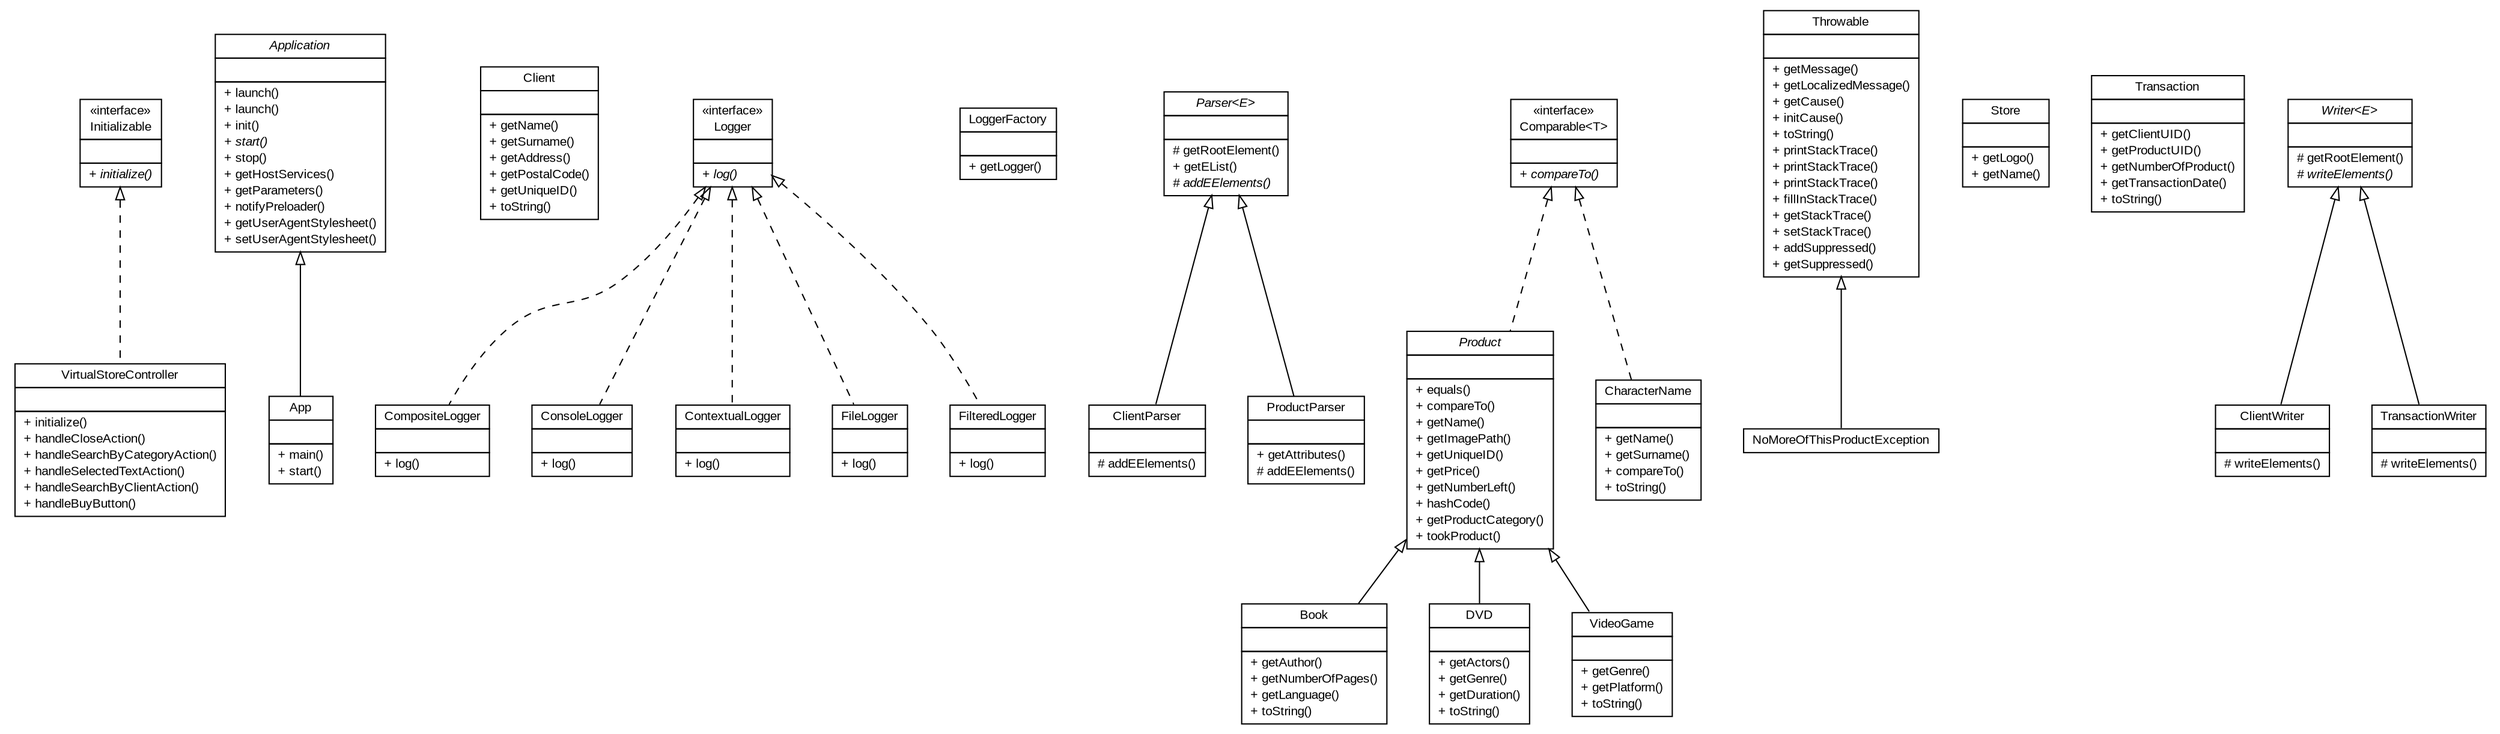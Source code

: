 #!/usr/local/bin/dot
#
# Class diagram 
# Generated by UMLGraph version R5_7_2-32-g40b5a6 (http://www.spinellis.gr/umlgraph/)
#

digraph G {
	edge [fontname="arial",fontsize=10,labelfontname="arial",labelfontsize=10];
	node [fontname="arial",fontsize=10,shape=plaintext];
	nodesep=0.25;
	ranksep=0.5;
	// store.business.gui.controller.VirtualStoreController
	c0 [label=<<table title="store.business.gui.controller.VirtualStoreController" border="0" cellborder="1" cellspacing="0" cellpadding="2" port="p">
		<tr><td><table border="0" cellspacing="0" cellpadding="1">
<tr><td align="center" balign="center"> VirtualStoreController </td></tr>
		</table></td></tr>
		<tr><td><table border="0" cellspacing="0" cellpadding="1">
<tr><td align="left" balign="left">  </td></tr>
		</table></td></tr>
		<tr><td><table border="0" cellspacing="0" cellpadding="1">
<tr><td align="left" balign="left"> + initialize() </td></tr>
<tr><td align="left" balign="left"> + handleCloseAction() </td></tr>
<tr><td align="left" balign="left"> + handleSearchByCategoryAction() </td></tr>
<tr><td align="left" balign="left"> + handleSelectedTextAction() </td></tr>
<tr><td align="left" balign="left"> + handleSearchByClientAction() </td></tr>
<tr><td align="left" balign="left"> + handleBuyButton() </td></tr>
		</table></td></tr>
		</table>>, URL="null", fontname="arial", fontcolor="black", fontsize=10.0];
	// store.business.gui.view.VirtualStoreView
	c1 [label=<<table title="store.business.gui.view.VirtualStoreView" border="0" cellborder="1" cellspacing="0" cellpadding="2" port="p">
		<tr><td><table border="0" cellspacing="0" cellpadding="1">
<tr><td align="center" balign="center"> App </td></tr>
		</table></td></tr>
		<tr><td><table border="0" cellspacing="0" cellpadding="1">
<tr><td align="left" balign="left">  </td></tr>
		</table></td></tr>
		<tr><td><table border="0" cellspacing="0" cellpadding="1">
<tr><td align="left" balign="left"> + main() </td></tr>
<tr><td align="left" balign="left"> + start() </td></tr>
		</table></td></tr>
		</table>>, URL="null", fontname="arial", fontcolor="black", fontsize=10.0];
	// store.business.util.client.Client
	c2 [label=<<table title="store.business.util.client.Client" border="0" cellborder="1" cellspacing="0" cellpadding="2" port="p">
		<tr><td><table border="0" cellspacing="0" cellpadding="1">
<tr><td align="center" balign="center"> Client </td></tr>
		</table></td></tr>
		<tr><td><table border="0" cellspacing="0" cellpadding="1">
<tr><td align="left" balign="left">  </td></tr>
		</table></td></tr>
		<tr><td><table border="0" cellspacing="0" cellpadding="1">
<tr><td align="left" balign="left"> + getName() </td></tr>
<tr><td align="left" balign="left"> + getSurname() </td></tr>
<tr><td align="left" balign="left"> + getAddress() </td></tr>
<tr><td align="left" balign="left"> + getPostalCode() </td></tr>
<tr><td align="left" balign="left"> + getUniqueID() </td></tr>
<tr><td align="left" balign="left"> + toString() </td></tr>
		</table></td></tr>
		</table>>, URL="null", fontname="arial", fontcolor="black", fontsize=10.0];
	// store.business.util.logger.CompositeLogger
	c3 [label=<<table title="store.business.util.logger.CompositeLogger" border="0" cellborder="1" cellspacing="0" cellpadding="2" port="p">
		<tr><td><table border="0" cellspacing="0" cellpadding="1">
<tr><td align="center" balign="center"> CompositeLogger </td></tr>
		</table></td></tr>
		<tr><td><table border="0" cellspacing="0" cellpadding="1">
<tr><td align="left" balign="left">  </td></tr>
		</table></td></tr>
		<tr><td><table border="0" cellspacing="0" cellpadding="1">
<tr><td align="left" balign="left"> + log() </td></tr>
		</table></td></tr>
		</table>>, URL="null", fontname="arial", fontcolor="black", fontsize=10.0];
	// store.business.util.logger.ConsoleLogger
	c4 [label=<<table title="store.business.util.logger.ConsoleLogger" border="0" cellborder="1" cellspacing="0" cellpadding="2" port="p">
		<tr><td><table border="0" cellspacing="0" cellpadding="1">
<tr><td align="center" balign="center"> ConsoleLogger </td></tr>
		</table></td></tr>
		<tr><td><table border="0" cellspacing="0" cellpadding="1">
<tr><td align="left" balign="left">  </td></tr>
		</table></td></tr>
		<tr><td><table border="0" cellspacing="0" cellpadding="1">
<tr><td align="left" balign="left"> + log() </td></tr>
		</table></td></tr>
		</table>>, URL="null", fontname="arial", fontcolor="black", fontsize=10.0];
	// store.business.util.logger.ContextualLogger
	c5 [label=<<table title="store.business.util.logger.ContextualLogger" border="0" cellborder="1" cellspacing="0" cellpadding="2" port="p">
		<tr><td><table border="0" cellspacing="0" cellpadding="1">
<tr><td align="center" balign="center"> ContextualLogger </td></tr>
		</table></td></tr>
		<tr><td><table border="0" cellspacing="0" cellpadding="1">
<tr><td align="left" balign="left">  </td></tr>
		</table></td></tr>
		<tr><td><table border="0" cellspacing="0" cellpadding="1">
<tr><td align="left" balign="left"> + log() </td></tr>
		</table></td></tr>
		</table>>, URL="null", fontname="arial", fontcolor="black", fontsize=10.0];
	// store.business.util.logger.FileLogger
	c6 [label=<<table title="store.business.util.logger.FileLogger" border="0" cellborder="1" cellspacing="0" cellpadding="2" port="p">
		<tr><td><table border="0" cellspacing="0" cellpadding="1">
<tr><td align="center" balign="center"> FileLogger </td></tr>
		</table></td></tr>
		<tr><td><table border="0" cellspacing="0" cellpadding="1">
<tr><td align="left" balign="left">  </td></tr>
		</table></td></tr>
		<tr><td><table border="0" cellspacing="0" cellpadding="1">
<tr><td align="left" balign="left"> + log() </td></tr>
		</table></td></tr>
		</table>>, URL="null", fontname="arial", fontcolor="black", fontsize=10.0];
	// store.business.util.logger.FilteredLogger
	c7 [label=<<table title="store.business.util.logger.FilteredLogger" border="0" cellborder="1" cellspacing="0" cellpadding="2" port="p">
		<tr><td><table border="0" cellspacing="0" cellpadding="1">
<tr><td align="center" balign="center"> FilteredLogger </td></tr>
		</table></td></tr>
		<tr><td><table border="0" cellspacing="0" cellpadding="1">
<tr><td align="left" balign="left">  </td></tr>
		</table></td></tr>
		<tr><td><table border="0" cellspacing="0" cellpadding="1">
<tr><td align="left" balign="left"> + log() </td></tr>
		</table></td></tr>
		</table>>, URL="null", fontname="arial", fontcolor="black", fontsize=10.0];
	// store.business.util.logger.Logger
	c8 [label=<<table title="store.business.util.logger.Logger" border="0" cellborder="1" cellspacing="0" cellpadding="2" port="p">
		<tr><td><table border="0" cellspacing="0" cellpadding="1">
<tr><td align="center" balign="center"> &#171;interface&#187; </td></tr>
<tr><td align="center" balign="center"> Logger </td></tr>
		</table></td></tr>
		<tr><td><table border="0" cellspacing="0" cellpadding="1">
<tr><td align="left" balign="left">  </td></tr>
		</table></td></tr>
		<tr><td><table border="0" cellspacing="0" cellpadding="1">
<tr><td align="left" balign="left"><font face="arial italic" point-size="10.0"> + log() </font></td></tr>
		</table></td></tr>
		</table>>, URL="null", fontname="arial", fontcolor="black", fontsize=10.0];
	// store.business.util.logger.LoggerFactory
	c9 [label=<<table title="store.business.util.logger.LoggerFactory" border="0" cellborder="1" cellspacing="0" cellpadding="2" port="p">
		<tr><td><table border="0" cellspacing="0" cellpadding="1">
<tr><td align="center" balign="center"> LoggerFactory </td></tr>
		</table></td></tr>
		<tr><td><table border="0" cellspacing="0" cellpadding="1">
<tr><td align="left" balign="left">  </td></tr>
		</table></td></tr>
		<tr><td><table border="0" cellspacing="0" cellpadding="1">
<tr><td align="left" balign="left"> + getLogger() </td></tr>
		</table></td></tr>
		</table>>, URL="null", fontname="arial", fontcolor="black", fontsize=10.0];
	// store.business.util.parser.ClientParser
	c12 [label=<<table title="store.business.util.parser.ClientParser" border="0" cellborder="1" cellspacing="0" cellpadding="2" port="p">
		<tr><td><table border="0" cellspacing="0" cellpadding="1">
<tr><td align="center" balign="center"> ClientParser </td></tr>
		</table></td></tr>
		<tr><td><table border="0" cellspacing="0" cellpadding="1">
<tr><td align="left" balign="left">  </td></tr>
		</table></td></tr>
		<tr><td><table border="0" cellspacing="0" cellpadding="1">
<tr><td align="left" balign="left"> # addEElements() </td></tr>
		</table></td></tr>
		</table>>, URL="null", fontname="arial", fontcolor="black", fontsize=10.0];
	// store.business.util.parser.Parser<E>
	c13 [label=<<table title="store.business.util.parser.Parser" border="0" cellborder="1" cellspacing="0" cellpadding="2" port="p">
		<tr><td><table border="0" cellspacing="0" cellpadding="1">
<tr><td align="center" balign="center"><font face="arial italic"> Parser&lt;E&gt; </font></td></tr>
		</table></td></tr>
		<tr><td><table border="0" cellspacing="0" cellpadding="1">
<tr><td align="left" balign="left">  </td></tr>
		</table></td></tr>
		<tr><td><table border="0" cellspacing="0" cellpadding="1">
<tr><td align="left" balign="left"> # getRootElement() </td></tr>
<tr><td align="left" balign="left"> + getEList() </td></tr>
<tr><td align="left" balign="left"><font face="arial italic" point-size="10.0"> # addEElements() </font></td></tr>
		</table></td></tr>
		</table>>, URL="null", fontname="arial", fontcolor="black", fontsize=10.0];
	// store.business.util.parser.ProductParser
	c14 [label=<<table title="store.business.util.parser.ProductParser" border="0" cellborder="1" cellspacing="0" cellpadding="2" port="p">
		<tr><td><table border="0" cellspacing="0" cellpadding="1">
<tr><td align="center" balign="center"> ProductParser </td></tr>
		</table></td></tr>
		<tr><td><table border="0" cellspacing="0" cellpadding="1">
<tr><td align="left" balign="left">  </td></tr>
		</table></td></tr>
		<tr><td><table border="0" cellspacing="0" cellpadding="1">
<tr><td align="left" balign="left"> + getAttributes() </td></tr>
<tr><td align="left" balign="left"> # addEElements() </td></tr>
		</table></td></tr>
		</table>>, URL="null", fontname="arial", fontcolor="black", fontsize=10.0];
	// store.business.util.product.Book
	c15 [label=<<table title="store.business.util.product.Book" border="0" cellborder="1" cellspacing="0" cellpadding="2" port="p">
		<tr><td><table border="0" cellspacing="0" cellpadding="1">
<tr><td align="center" balign="center"> Book </td></tr>
		</table></td></tr>
		<tr><td><table border="0" cellspacing="0" cellpadding="1">
<tr><td align="left" balign="left">  </td></tr>
		</table></td></tr>
		<tr><td><table border="0" cellspacing="0" cellpadding="1">
<tr><td align="left" balign="left"> + getAuthor() </td></tr>
<tr><td align="left" balign="left"> + getNumberOfPages() </td></tr>
<tr><td align="left" balign="left"> + getLanguage() </td></tr>
<tr><td align="left" balign="left"> + toString() </td></tr>
		</table></td></tr>
		</table>>, URL="null", fontname="arial", fontcolor="black", fontsize=10.0];
	// store.business.util.product.DVD
	c17 [label=<<table title="store.business.util.product.DVD" border="0" cellborder="1" cellspacing="0" cellpadding="2" port="p">
		<tr><td><table border="0" cellspacing="0" cellpadding="1">
<tr><td align="center" balign="center"> DVD </td></tr>
		</table></td></tr>
		<tr><td><table border="0" cellspacing="0" cellpadding="1">
<tr><td align="left" balign="left">  </td></tr>
		</table></td></tr>
		<tr><td><table border="0" cellspacing="0" cellpadding="1">
<tr><td align="left" balign="left"> + getActors() </td></tr>
<tr><td align="left" balign="left"> + getGenre() </td></tr>
<tr><td align="left" balign="left"> + getDuration() </td></tr>
<tr><td align="left" balign="left"> + toString() </td></tr>
		</table></td></tr>
		</table>>, URL="null", fontname="arial", fontcolor="black", fontsize=10.0];
	// store.business.util.product.Product
	c19 [label=<<table title="store.business.util.product.Product" border="0" cellborder="1" cellspacing="0" cellpadding="2" port="p">
		<tr><td><table border="0" cellspacing="0" cellpadding="1">
<tr><td align="center" balign="center"><font face="arial italic"> Product </font></td></tr>
		</table></td></tr>
		<tr><td><table border="0" cellspacing="0" cellpadding="1">
<tr><td align="left" balign="left">  </td></tr>
		</table></td></tr>
		<tr><td><table border="0" cellspacing="0" cellpadding="1">
<tr><td align="left" balign="left"> + equals() </td></tr>
<tr><td align="left" balign="left"> + compareTo() </td></tr>
<tr><td align="left" balign="left"> + getName() </td></tr>
<tr><td align="left" balign="left"> + getImagePath() </td></tr>
<tr><td align="left" balign="left"> + getUniqueID() </td></tr>
<tr><td align="left" balign="left"> + getPrice() </td></tr>
<tr><td align="left" balign="left"> + getNumberLeft() </td></tr>
<tr><td align="left" balign="left"> + hashCode() </td></tr>
<tr><td align="left" balign="left"> + getProductCategory() </td></tr>
<tr><td align="left" balign="left"> + tookProduct() </td></tr>
		</table></td></tr>
		</table>>, URL="null", fontname="arial", fontcolor="black", fontsize=10.0];
	// store.business.util.product.VideoGame
	c21 [label=<<table title="store.business.util.product.VideoGame" border="0" cellborder="1" cellspacing="0" cellpadding="2" port="p">
		<tr><td><table border="0" cellspacing="0" cellpadding="1">
<tr><td align="center" balign="center"> VideoGame </td></tr>
		</table></td></tr>
		<tr><td><table border="0" cellspacing="0" cellpadding="1">
<tr><td align="left" balign="left">  </td></tr>
		</table></td></tr>
		<tr><td><table border="0" cellspacing="0" cellpadding="1">
<tr><td align="left" balign="left"> + getGenre() </td></tr>
<tr><td align="left" balign="left"> + getPlatform() </td></tr>
<tr><td align="left" balign="left"> + toString() </td></tr>
		</table></td></tr>
		</table>>, URL="null", fontname="arial", fontcolor="black", fontsize=10.0];
	// store.business.util.product.description.CharacterName
	c24 [label=<<table title="store.business.util.product.description.CharacterName" border="0" cellborder="1" cellspacing="0" cellpadding="2" port="p">
		<tr><td><table border="0" cellspacing="0" cellpadding="1">
<tr><td align="center" balign="center"> CharacterName </td></tr>
		</table></td></tr>
		<tr><td><table border="0" cellspacing="0" cellpadding="1">
<tr><td align="left" balign="left">  </td></tr>
		</table></td></tr>
		<tr><td><table border="0" cellspacing="0" cellpadding="1">
<tr><td align="left" balign="left"> + getName() </td></tr>
<tr><td align="left" balign="left"> + getSurname() </td></tr>
<tr><td align="left" balign="left"> + compareTo() </td></tr>
<tr><td align="left" balign="left"> + toString() </td></tr>
		</table></td></tr>
		</table>>, URL="null", fontname="arial", fontcolor="black", fontsize=10.0];
	// store.business.util.product.exception.NoMoreOfThisProductException
	c25 [label=<<table title="store.business.util.product.exception.NoMoreOfThisProductException" border="0" cellborder="1" cellspacing="0" cellpadding="2" port="p">
		<tr><td><table border="0" cellspacing="0" cellpadding="1">
<tr><td align="center" balign="center"> NoMoreOfThisProductException </td></tr>
		</table></td></tr>
		</table>>, URL="null", fontname="arial", fontcolor="black", fontsize=10.0];
	// store.business.util.store.Store
	c26 [label=<<table title="store.business.util.store.Store" border="0" cellborder="1" cellspacing="0" cellpadding="2" port="p">
		<tr><td><table border="0" cellspacing="0" cellpadding="1">
<tr><td align="center" balign="center"> Store </td></tr>
		</table></td></tr>
		<tr><td><table border="0" cellspacing="0" cellpadding="1">
<tr><td align="left" balign="left">  </td></tr>
		</table></td></tr>
		<tr><td><table border="0" cellspacing="0" cellpadding="1">
<tr><td align="left" balign="left"> + getLogo() </td></tr>
<tr><td align="left" balign="left"> + getName() </td></tr>
		</table></td></tr>
		</table>>, URL="null", fontname="arial", fontcolor="black", fontsize=10.0];
	// store.business.util.transaction.Transaction
	c27 [label=<<table title="store.business.util.transaction.Transaction" border="0" cellborder="1" cellspacing="0" cellpadding="2" port="p">
		<tr><td><table border="0" cellspacing="0" cellpadding="1">
<tr><td align="center" balign="center"> Transaction </td></tr>
		</table></td></tr>
		<tr><td><table border="0" cellspacing="0" cellpadding="1">
<tr><td align="left" balign="left">  </td></tr>
		</table></td></tr>
		<tr><td><table border="0" cellspacing="0" cellpadding="1">
<tr><td align="left" balign="left"> + getClientUID() </td></tr>
<tr><td align="left" balign="left"> + getProductUID() </td></tr>
<tr><td align="left" balign="left"> + getNumberOfProduct() </td></tr>
<tr><td align="left" balign="left"> + getTransactionDate() </td></tr>
<tr><td align="left" balign="left"> + toString() </td></tr>
		</table></td></tr>
		</table>>, URL="null", fontname="arial", fontcolor="black", fontsize=10.0];
	// store.business.util.writer.ClientWriter
	c28 [label=<<table title="store.business.util.writer.ClientWriter" border="0" cellborder="1" cellspacing="0" cellpadding="2" port="p">
		<tr><td><table border="0" cellspacing="0" cellpadding="1">
<tr><td align="center" balign="center"> ClientWriter </td></tr>
		</table></td></tr>
		<tr><td><table border="0" cellspacing="0" cellpadding="1">
<tr><td align="left" balign="left">  </td></tr>
		</table></td></tr>
		<tr><td><table border="0" cellspacing="0" cellpadding="1">
<tr><td align="left" balign="left"> # writeElements() </td></tr>
		</table></td></tr>
		</table>>, URL="null", fontname="arial", fontcolor="black", fontsize=10.0];
	// store.business.util.writer.TransactionWriter
	c29 [label=<<table title="store.business.util.writer.TransactionWriter" border="0" cellborder="1" cellspacing="0" cellpadding="2" port="p">
		<tr><td><table border="0" cellspacing="0" cellpadding="1">
<tr><td align="center" balign="center"> TransactionWriter </td></tr>
		</table></td></tr>
		<tr><td><table border="0" cellspacing="0" cellpadding="1">
<tr><td align="left" balign="left">  </td></tr>
		</table></td></tr>
		<tr><td><table border="0" cellspacing="0" cellpadding="1">
<tr><td align="left" balign="left"> # writeElements() </td></tr>
		</table></td></tr>
		</table>>, URL="null", fontname="arial", fontcolor="black", fontsize=10.0];
	// store.business.util.writer.Writer<E>
	c30 [label=<<table title="store.business.util.writer.Writer" border="0" cellborder="1" cellspacing="0" cellpadding="2" port="p">
		<tr><td><table border="0" cellspacing="0" cellpadding="1">
<tr><td align="center" balign="center"><font face="arial italic"> Writer&lt;E&gt; </font></td></tr>
		</table></td></tr>
		<tr><td><table border="0" cellspacing="0" cellpadding="1">
<tr><td align="left" balign="left">  </td></tr>
		</table></td></tr>
		<tr><td><table border="0" cellspacing="0" cellpadding="1">
<tr><td align="left" balign="left"> # getRootElement() </td></tr>
<tr><td align="left" balign="left"><font face="arial italic" point-size="10.0"> # writeElements() </font></td></tr>
		</table></td></tr>
		</table>>, URL="null", fontname="arial", fontcolor="black", fontsize=10.0];
	//store.business.gui.controller.VirtualStoreController implements javafx.fxml.Initializable
	c31:p -> c0:p [dir=back,arrowtail=empty,style=dashed];
	//store.business.gui.view.VirtualStoreView extends javafx.application.Application
	c32:p -> c1:p [dir=back,arrowtail=empty];
	//store.business.util.logger.CompositeLogger implements store.business.util.logger.Logger
	c8:p -> c3:p [dir=back,arrowtail=empty,style=dashed];
	//store.business.util.logger.ConsoleLogger implements store.business.util.logger.Logger
	c8:p -> c4:p [dir=back,arrowtail=empty,style=dashed];
	//store.business.util.logger.ContextualLogger implements store.business.util.logger.Logger
	c8:p -> c5:p [dir=back,arrowtail=empty,style=dashed];
	//store.business.util.logger.FileLogger implements store.business.util.logger.Logger
	c8:p -> c6:p [dir=back,arrowtail=empty,style=dashed];
	//store.business.util.logger.FilteredLogger implements store.business.util.logger.Logger
	c8:p -> c7:p [dir=back,arrowtail=empty,style=dashed];
	//store.business.util.parser.ClientParser extends store.business.util.parser.Parser<store.business.util.client.Client>
	c13:p -> c12:p [dir=back,arrowtail=empty];
	//store.business.util.parser.ProductParser extends store.business.util.parser.Parser<store.business.util.product.Product>
	c13:p -> c14:p [dir=back,arrowtail=empty];
	//store.business.util.product.Book extends store.business.util.product.Product
	c19:p -> c15:p [dir=back,arrowtail=empty];
	//store.business.util.product.DVD extends store.business.util.product.Product
	c19:p -> c17:p [dir=back,arrowtail=empty];
	//store.business.util.product.Product implements java.lang.Comparable<T>
	c33:p -> c19:p [dir=back,arrowtail=empty,style=dashed];
	//store.business.util.product.VideoGame extends store.business.util.product.Product
	c19:p -> c21:p [dir=back,arrowtail=empty];
	//store.business.util.product.description.CharacterName implements java.lang.Comparable<T>
	c33:p -> c24:p [dir=back,arrowtail=empty,style=dashed];
	//store.business.util.product.exception.NoMoreOfThisProductException extends java.lang.Throwable
	c34:p -> c25:p [dir=back,arrowtail=empty];
	//store.business.util.writer.ClientWriter extends store.business.util.writer.Writer<store.business.util.client.Client>
	c30:p -> c28:p [dir=back,arrowtail=empty];
	//store.business.util.writer.TransactionWriter extends store.business.util.writer.Writer<store.business.util.transaction.Transaction>
	c30:p -> c29:p [dir=back,arrowtail=empty];
	// java.lang.Throwable
	c34 [label=<<table title="java.lang.Throwable" border="0" cellborder="1" cellspacing="0" cellpadding="2" port="p" href="http://docs.oracle.com/javase/7/docs/api/java/lang/Throwable.html" target="_parent">
		<tr><td><table border="0" cellspacing="0" cellpadding="1">
<tr><td align="center" balign="center"> Throwable </td></tr>
		</table></td></tr>
		<tr><td><table border="0" cellspacing="0" cellpadding="1">
<tr><td align="left" balign="left">  </td></tr>
		</table></td></tr>
		<tr><td><table border="0" cellspacing="0" cellpadding="1">
<tr><td align="left" balign="left"> + getMessage() </td></tr>
<tr><td align="left" balign="left"> + getLocalizedMessage() </td></tr>
<tr><td align="left" balign="left"> + getCause() </td></tr>
<tr><td align="left" balign="left"> + initCause() </td></tr>
<tr><td align="left" balign="left"> + toString() </td></tr>
<tr><td align="left" balign="left"> + printStackTrace() </td></tr>
<tr><td align="left" balign="left"> + printStackTrace() </td></tr>
<tr><td align="left" balign="left"> + printStackTrace() </td></tr>
<tr><td align="left" balign="left"> + fillInStackTrace() </td></tr>
<tr><td align="left" balign="left"> + getStackTrace() </td></tr>
<tr><td align="left" balign="left"> + setStackTrace() </td></tr>
<tr><td align="left" balign="left"> + addSuppressed() </td></tr>
<tr><td align="left" balign="left"> + getSuppressed() </td></tr>
		</table></td></tr>
		</table>>, URL="http://docs.oracle.com/javase/7/docs/api/java/lang/Throwable.html", fontname="arial", fontcolor="black", fontsize=10.0];
	// javafx.fxml.Initializable
	c31 [label=<<table title="javafx.fxml.Initializable" border="0" cellborder="1" cellspacing="0" cellpadding="2" port="p" href="http://docs.oracle.com/javase/7/docs/api/javafx/fxml/Initializable.html" target="_parent">
		<tr><td><table border="0" cellspacing="0" cellpadding="1">
<tr><td align="center" balign="center"> &#171;interface&#187; </td></tr>
<tr><td align="center" balign="center"> Initializable </td></tr>
		</table></td></tr>
		<tr><td><table border="0" cellspacing="0" cellpadding="1">
<tr><td align="left" balign="left">  </td></tr>
		</table></td></tr>
		<tr><td><table border="0" cellspacing="0" cellpadding="1">
<tr><td align="left" balign="left"><font face="arial italic" point-size="10.0"> + initialize() </font></td></tr>
		</table></td></tr>
		</table>>, URL="http://docs.oracle.com/javase/7/docs/api/javafx/fxml/Initializable.html", fontname="arial", fontcolor="black", fontsize=10.0];
	// javafx.application.Application
	c32 [label=<<table title="javafx.application.Application" border="0" cellborder="1" cellspacing="0" cellpadding="2" port="p" href="http://docs.oracle.com/javase/7/docs/api/javafx/application/Application.html" target="_parent">
		<tr><td><table border="0" cellspacing="0" cellpadding="1">
<tr><td align="center" balign="center"><font face="arial italic"> Application </font></td></tr>
		</table></td></tr>
		<tr><td><table border="0" cellspacing="0" cellpadding="1">
<tr><td align="left" balign="left">  </td></tr>
		</table></td></tr>
		<tr><td><table border="0" cellspacing="0" cellpadding="1">
<tr><td align="left" balign="left"> + launch() </td></tr>
<tr><td align="left" balign="left"> + launch() </td></tr>
<tr><td align="left" balign="left"> + init() </td></tr>
<tr><td align="left" balign="left"><font face="arial italic" point-size="10.0"> + start() </font></td></tr>
<tr><td align="left" balign="left"> + stop() </td></tr>
<tr><td align="left" balign="left"> + getHostServices() </td></tr>
<tr><td align="left" balign="left"> + getParameters() </td></tr>
<tr><td align="left" balign="left"> + notifyPreloader() </td></tr>
<tr><td align="left" balign="left"> + getUserAgentStylesheet() </td></tr>
<tr><td align="left" balign="left"> + setUserAgentStylesheet() </td></tr>
		</table></td></tr>
		</table>>, URL="http://docs.oracle.com/javase/7/docs/api/javafx/application/Application.html", fontname="arial", fontcolor="black", fontsize=10.0];
	// java.lang.Comparable<T>
	c33 [label=<<table title="java.lang.Comparable" border="0" cellborder="1" cellspacing="0" cellpadding="2" port="p" href="http://docs.oracle.com/javase/7/docs/api/java/lang/Comparable.html" target="_parent">
		<tr><td><table border="0" cellspacing="0" cellpadding="1">
<tr><td align="center" balign="center"> &#171;interface&#187; </td></tr>
<tr><td align="center" balign="center"> Comparable&lt;T&gt; </td></tr>
		</table></td></tr>
		<tr><td><table border="0" cellspacing="0" cellpadding="1">
<tr><td align="left" balign="left">  </td></tr>
		</table></td></tr>
		<tr><td><table border="0" cellspacing="0" cellpadding="1">
<tr><td align="left" balign="left"><font face="arial italic" point-size="10.0"> + compareTo() </font></td></tr>
		</table></td></tr>
		</table>>, URL="http://docs.oracle.com/javase/7/docs/api/java/lang/Comparable.html", fontname="arial", fontcolor="black", fontsize=10.0];
}

